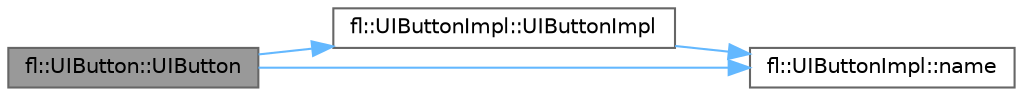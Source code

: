 digraph "fl::UIButton::UIButton"
{
 // INTERACTIVE_SVG=YES
 // LATEX_PDF_SIZE
  bgcolor="transparent";
  edge [fontname=Helvetica,fontsize=10,labelfontname=Helvetica,labelfontsize=10];
  node [fontname=Helvetica,fontsize=10,shape=box,height=0.2,width=0.4];
  rankdir="LR";
  Node1 [id="Node000001",label="fl::UIButton::UIButton",height=0.2,width=0.4,color="gray40", fillcolor="grey60", style="filled", fontcolor="black",tooltip=" "];
  Node1 -> Node2 [id="edge1_Node000001_Node000002",color="steelblue1",style="solid",tooltip=" "];
  Node2 [id="Node000002",label="fl::UIButtonImpl::UIButtonImpl",height=0.2,width=0.4,color="grey40", fillcolor="white", style="filled",URL="$d6/d8d/classfl_1_1_u_i_button_impl_ac2846e19a9162c6e260435295749ddb2.html#ac2846e19a9162c6e260435295749ddb2",tooltip=" "];
  Node2 -> Node3 [id="edge2_Node000002_Node000003",color="steelblue1",style="solid",tooltip=" "];
  Node3 [id="Node000003",label="fl::UIButtonImpl::name",height=0.2,width=0.4,color="grey40", fillcolor="white", style="filled",URL="$d6/d8d/classfl_1_1_u_i_button_impl_a36b8a940997432efc0eac1db7d44f0ee.html#a36b8a940997432efc0eac1db7d44f0ee",tooltip=" "];
  Node1 -> Node3 [id="edge3_Node000001_Node000003",color="steelblue1",style="solid",tooltip=" "];
}
